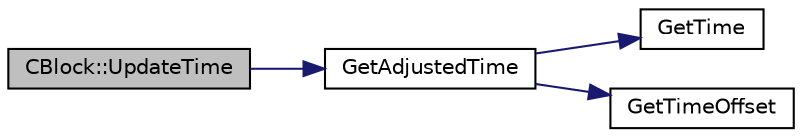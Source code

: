 digraph "CBlock::UpdateTime"
{
  edge [fontname="Helvetica",fontsize="10",labelfontname="Helvetica",labelfontsize="10"];
  node [fontname="Helvetica",fontsize="10",shape=record];
  rankdir="LR";
  Node2147 [label="CBlock::UpdateTime",height=0.2,width=0.4,color="black", fillcolor="grey75", style="filled", fontcolor="black"];
  Node2147 -> Node2148 [color="midnightblue",fontsize="10",style="solid",fontname="Helvetica"];
  Node2148 [label="GetAdjustedTime",height=0.2,width=0.4,color="black", fillcolor="white", style="filled",URL="$df/d2d/util_8cpp.html#a09f81b9c7650f898cf3cf305b87547e6"];
  Node2148 -> Node2149 [color="midnightblue",fontsize="10",style="solid",fontname="Helvetica"];
  Node2149 [label="GetTime",height=0.2,width=0.4,color="black", fillcolor="white", style="filled",URL="$df/d2d/util_8cpp.html#a46fac5fba8ba905b5f9acb364f5d8c6f"];
  Node2148 -> Node2150 [color="midnightblue",fontsize="10",style="solid",fontname="Helvetica"];
  Node2150 [label="GetTimeOffset",height=0.2,width=0.4,color="black", fillcolor="white", style="filled",URL="$df/d2d/util_8cpp.html#a50ca5344c75631267633f15cfe5e983e"];
}
